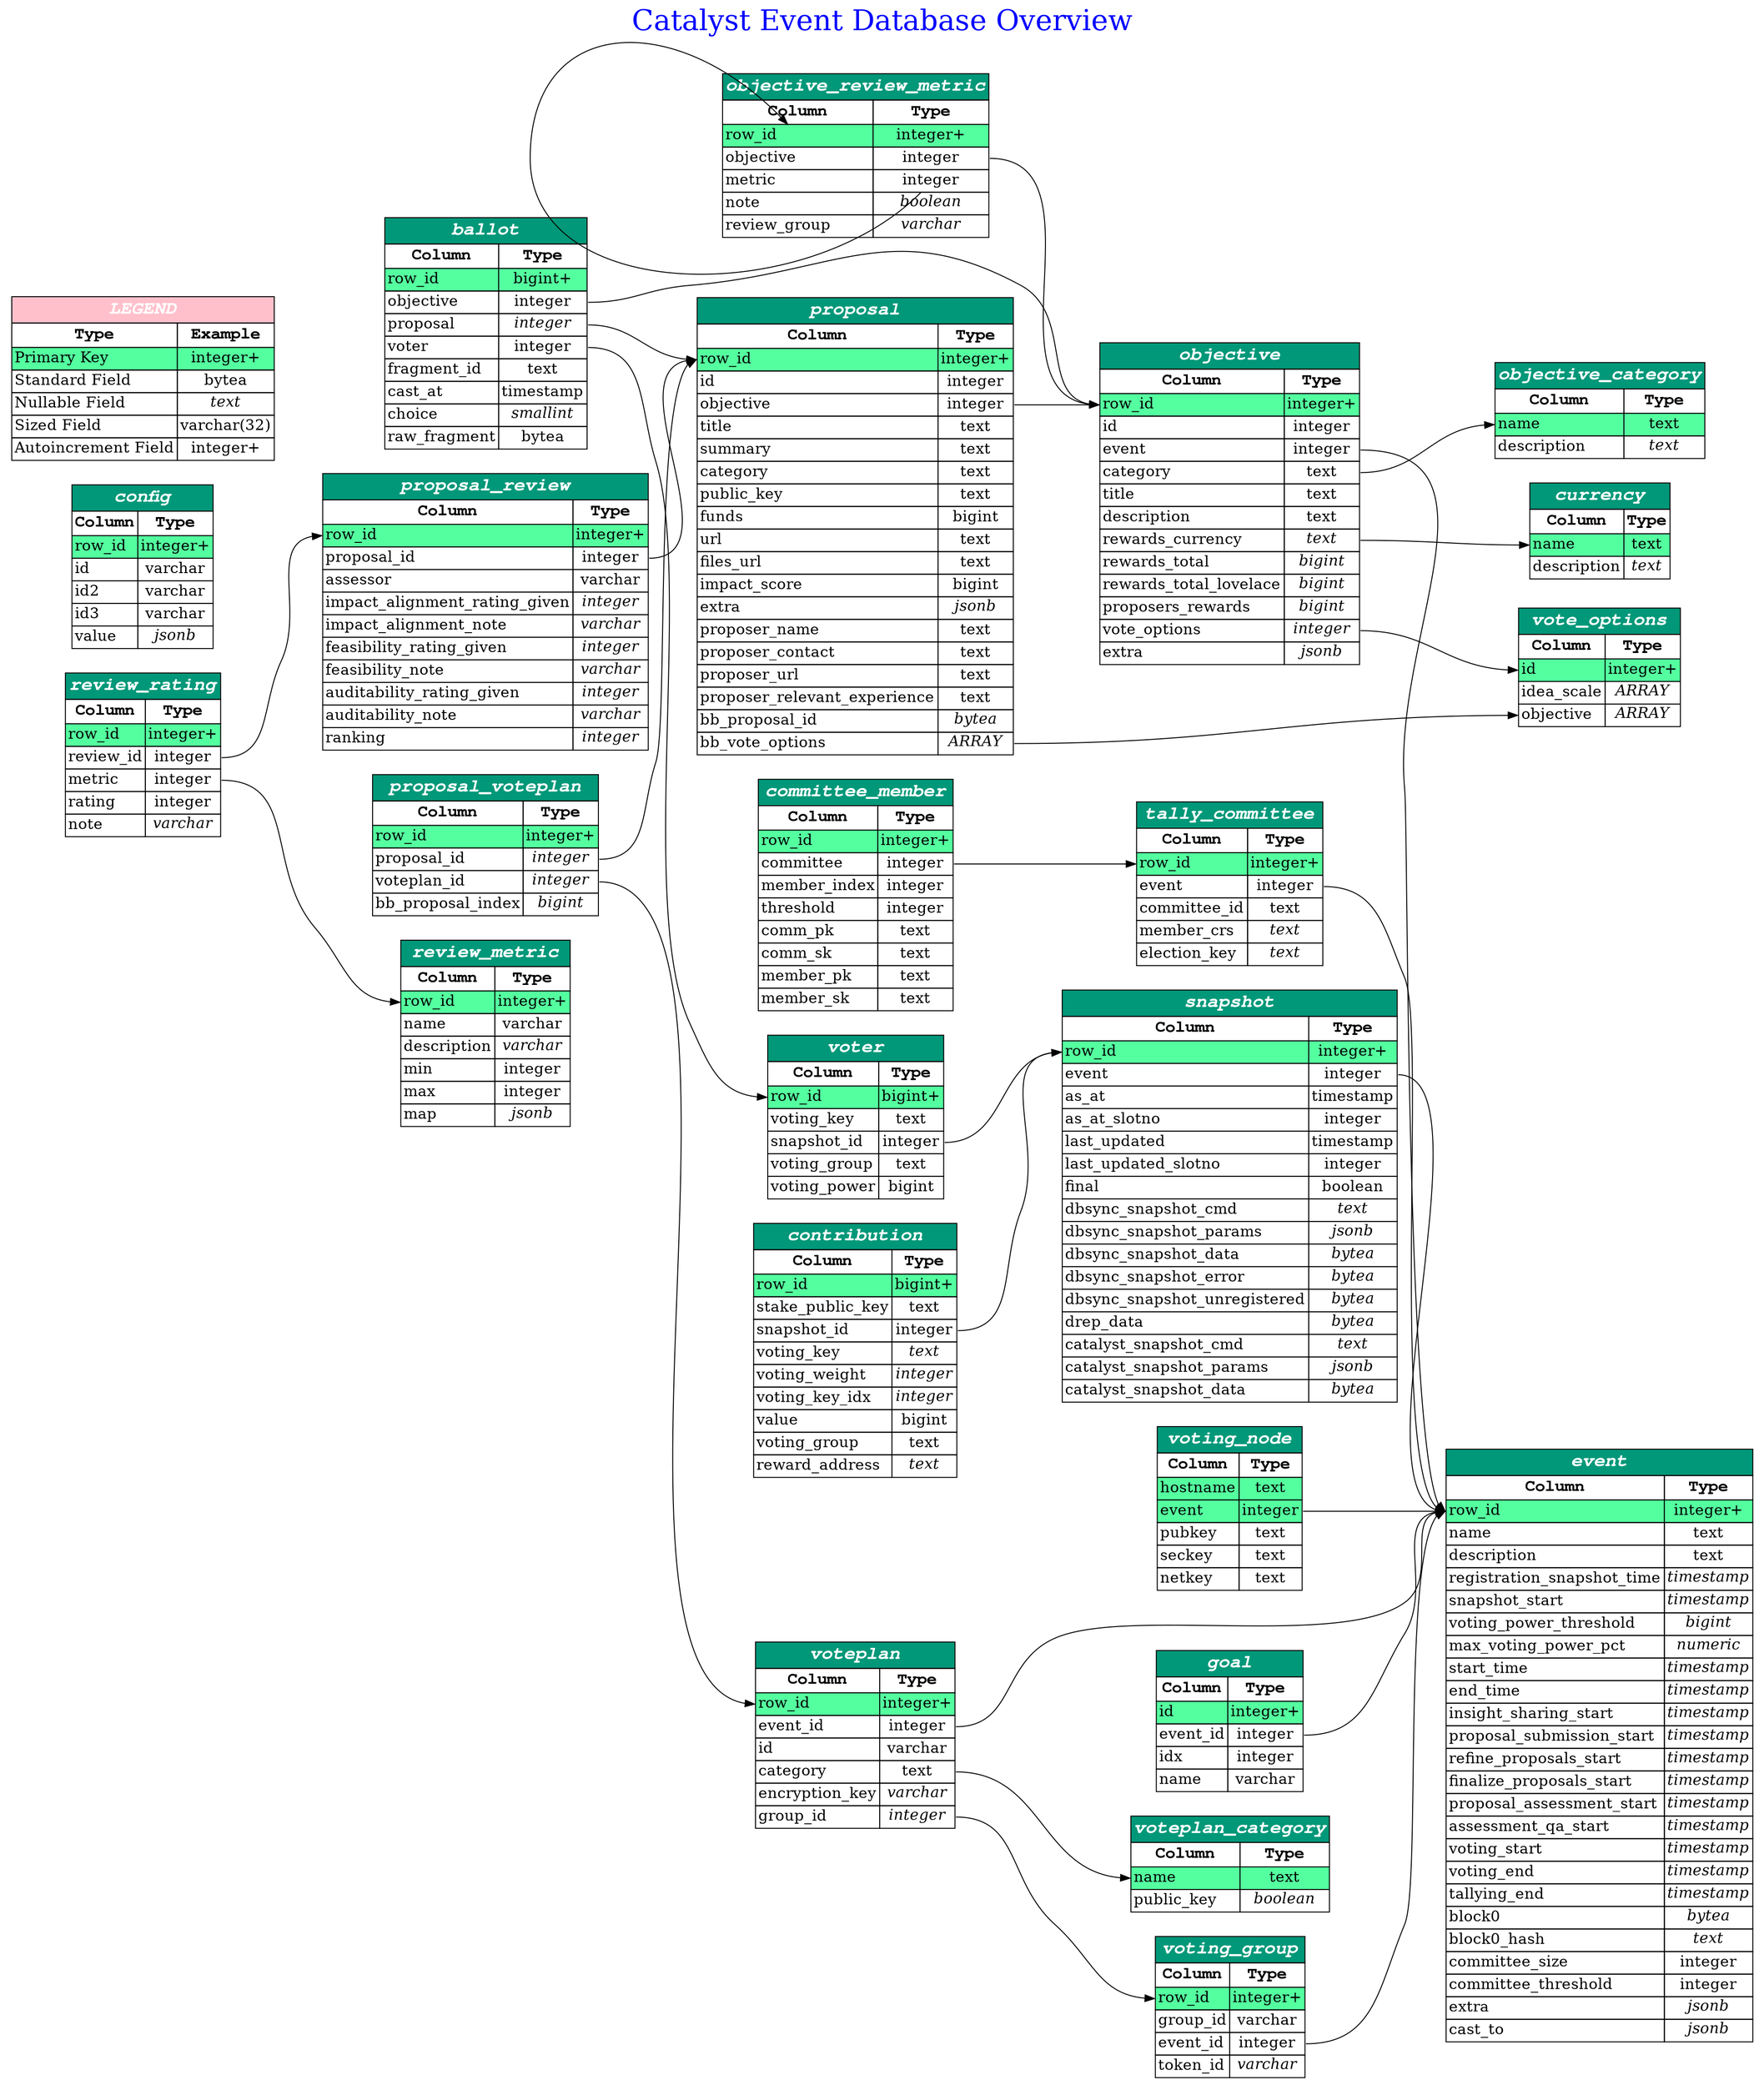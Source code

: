 digraph erd {

    
    label = "Catalyst Event Database Overview"
    labelloc = t
    fontsize = 30
    fontcolor = blue
    

    graph [
        rankdir = "LR"
    ];

    node [
        fontsize = "16"
        shape = "plaintext"
    ];

    edge [
    ];

    
        

    "ballot" [label=<
        <table border='0' cellborder='1' cellspacing='0'>
            <tr>
                <td colspan='2' bgcolor='#009879' port='__title'><font color='white' face='Courier bold italic' point-size='20'><b>ballot</b></font></td>
            </tr>
            <tr>
                <td><font color='black' face='Courier bold' point-size='18' ><b>Column</b></font></td>
                <td><font color='black' face='Courier bold' point-size='18' ><b>Type</b></font></td>
            </tr>

            
            <tr>
                <td port="row_id" bgcolor="seagreen1" align='text'><font>row_id</font><br align='left'/></td>
                <td port="row_id_out" bgcolor="seagreen1" ><font>bigint+</font></td>
            </tr>
            
            <tr>
                <td port="objective"  align='text'><font>objective</font><br align='left'/></td>
                <td port="objective_out"  ><font>integer</font></td>
            </tr>
            
            <tr>
                <td port="proposal"  align='text'><font>proposal</font><br align='left'/></td>
                <td port="proposal_out"  ><font><i>integer</i></font></td>
            </tr>
            
            <tr>
                <td port="voter"  align='text'><font>voter</font><br align='left'/></td>
                <td port="voter_out"  ><font>integer</font></td>
            </tr>
            
            <tr>
                <td port="fragment_id"  align='text'><font>fragment_id</font><br align='left'/></td>
                <td port="fragment_id_out"  ><font>text</font></td>
            </tr>
            
            <tr>
                <td port="cast_at"  align='text'><font>cast_at</font><br align='left'/></td>
                <td port="cast_at_out"  ><font>timestamp</font></td>
            </tr>
            
            <tr>
                <td port="choice"  align='text'><font>choice</font><br align='left'/></td>
                <td port="choice_out"  ><font><i>smallint</i></font></td>
            </tr>
            
            <tr>
                <td port="raw_fragment"  align='text'><font>raw_fragment</font><br align='left'/></td>
                <td port="raw_fragment_out"  ><font>bytea</font></td>
            </tr>
            

        </table>
    >];

        
    
        

    "committee_member" [label=<
        <table border='0' cellborder='1' cellspacing='0'>
            <tr>
                <td colspan='2' bgcolor='#009879' port='__title'><font color='white' face='Courier bold italic' point-size='20'><b>committee_member</b></font></td>
            </tr>
            <tr>
                <td><font color='black' face='Courier bold' point-size='18' ><b>Column</b></font></td>
                <td><font color='black' face='Courier bold' point-size='18' ><b>Type</b></font></td>
            </tr>

            
            <tr>
                <td port="row_id" bgcolor="seagreen1" align='text'><font>row_id</font><br align='left'/></td>
                <td port="row_id_out" bgcolor="seagreen1" ><font>integer+</font></td>
            </tr>
            
            <tr>
                <td port="committee"  align='text'><font>committee</font><br align='left'/></td>
                <td port="committee_out"  ><font>integer</font></td>
            </tr>
            
            <tr>
                <td port="member_index"  align='text'><font>member_index</font><br align='left'/></td>
                <td port="member_index_out"  ><font>integer</font></td>
            </tr>
            
            <tr>
                <td port="threshold"  align='text'><font>threshold</font><br align='left'/></td>
                <td port="threshold_out"  ><font>integer</font></td>
            </tr>
            
            <tr>
                <td port="comm_pk"  align='text'><font>comm_pk</font><br align='left'/></td>
                <td port="comm_pk_out"  ><font>text</font></td>
            </tr>
            
            <tr>
                <td port="comm_sk"  align='text'><font>comm_sk</font><br align='left'/></td>
                <td port="comm_sk_out"  ><font>text</font></td>
            </tr>
            
            <tr>
                <td port="member_pk"  align='text'><font>member_pk</font><br align='left'/></td>
                <td port="member_pk_out"  ><font>text</font></td>
            </tr>
            
            <tr>
                <td port="member_sk"  align='text'><font>member_sk</font><br align='left'/></td>
                <td port="member_sk_out"  ><font>text</font></td>
            </tr>
            

        </table>
    >];

        
    
        

    "config" [label=<
        <table border='0' cellborder='1' cellspacing='0'>
            <tr>
                <td colspan='2' bgcolor='#009879' port='__title'><font color='white' face='Courier bold italic' point-size='20'><b>config</b></font></td>
            </tr>
            <tr>
                <td><font color='black' face='Courier bold' point-size='18' ><b>Column</b></font></td>
                <td><font color='black' face='Courier bold' point-size='18' ><b>Type</b></font></td>
            </tr>

            
            <tr>
                <td port="row_id" bgcolor="seagreen1" align='text'><font>row_id</font><br align='left'/></td>
                <td port="row_id_out" bgcolor="seagreen1" ><font>integer+</font></td>
            </tr>
            
            <tr>
                <td port="id"  align='text'><font>id</font><br align='left'/></td>
                <td port="id_out"  ><font>varchar</font></td>
            </tr>
            
            <tr>
                <td port="id2"  align='text'><font>id2</font><br align='left'/></td>
                <td port="id2_out"  ><font>varchar</font></td>
            </tr>
            
            <tr>
                <td port="id3"  align='text'><font>id3</font><br align='left'/></td>
                <td port="id3_out"  ><font>varchar</font></td>
            </tr>
            
            <tr>
                <td port="value"  align='text'><font>value</font><br align='left'/></td>
                <td port="value_out"  ><font><i>jsonb</i></font></td>
            </tr>
            

        </table>
    >];

        
    
        

    "contribution" [label=<
        <table border='0' cellborder='1' cellspacing='0'>
            <tr>
                <td colspan='2' bgcolor='#009879' port='__title'><font color='white' face='Courier bold italic' point-size='20'><b>contribution</b></font></td>
            </tr>
            <tr>
                <td><font color='black' face='Courier bold' point-size='18' ><b>Column</b></font></td>
                <td><font color='black' face='Courier bold' point-size='18' ><b>Type</b></font></td>
            </tr>

            
            <tr>
                <td port="row_id" bgcolor="seagreen1" align='text'><font>row_id</font><br align='left'/></td>
                <td port="row_id_out" bgcolor="seagreen1" ><font>bigint+</font></td>
            </tr>
            
            <tr>
                <td port="stake_public_key"  align='text'><font>stake_public_key</font><br align='left'/></td>
                <td port="stake_public_key_out"  ><font>text</font></td>
            </tr>
            
            <tr>
                <td port="snapshot_id"  align='text'><font>snapshot_id</font><br align='left'/></td>
                <td port="snapshot_id_out"  ><font>integer</font></td>
            </tr>
            
            <tr>
                <td port="voting_key"  align='text'><font>voting_key</font><br align='left'/></td>
                <td port="voting_key_out"  ><font><i>text</i></font></td>
            </tr>
            
            <tr>
                <td port="voting_weight"  align='text'><font>voting_weight</font><br align='left'/></td>
                <td port="voting_weight_out"  ><font><i>integer</i></font></td>
            </tr>
            
            <tr>
                <td port="voting_key_idx"  align='text'><font>voting_key_idx</font><br align='left'/></td>
                <td port="voting_key_idx_out"  ><font><i>integer</i></font></td>
            </tr>
            
            <tr>
                <td port="value"  align='text'><font>value</font><br align='left'/></td>
                <td port="value_out"  ><font>bigint</font></td>
            </tr>
            
            <tr>
                <td port="voting_group"  align='text'><font>voting_group</font><br align='left'/></td>
                <td port="voting_group_out"  ><font>text</font></td>
            </tr>
            
            <tr>
                <td port="reward_address"  align='text'><font>reward_address</font><br align='left'/></td>
                <td port="reward_address_out"  ><font><i>text</i></font></td>
            </tr>
            

        </table>
    >];

        
    
        

    "currency" [label=<
        <table border='0' cellborder='1' cellspacing='0'>
            <tr>
                <td colspan='2' bgcolor='#009879' port='__title'><font color='white' face='Courier bold italic' point-size='20'><b>currency</b></font></td>
            </tr>
            <tr>
                <td><font color='black' face='Courier bold' point-size='18' ><b>Column</b></font></td>
                <td><font color='black' face='Courier bold' point-size='18' ><b>Type</b></font></td>
            </tr>

            
            <tr>
                <td port="name" bgcolor="seagreen1" align='text'><font>name</font><br align='left'/></td>
                <td port="name_out" bgcolor="seagreen1" ><font>text</font></td>
            </tr>
            
            <tr>
                <td port="description"  align='text'><font>description</font><br align='left'/></td>
                <td port="description_out"  ><font><i>text</i></font></td>
            </tr>
            

        </table>
    >];

        
    
        

    "event" [label=<
        <table border='0' cellborder='1' cellspacing='0'>
            <tr>
                <td colspan='2' bgcolor='#009879' port='__title'><font color='white' face='Courier bold italic' point-size='20'><b>event</b></font></td>
            </tr>
            <tr>
                <td><font color='black' face='Courier bold' point-size='18' ><b>Column</b></font></td>
                <td><font color='black' face='Courier bold' point-size='18' ><b>Type</b></font></td>
            </tr>

            
            <tr>
                <td port="row_id" bgcolor="seagreen1" align='text'><font>row_id</font><br align='left'/></td>
                <td port="row_id_out" bgcolor="seagreen1" ><font>integer+</font></td>
            </tr>
            
            <tr>
                <td port="name"  align='text'><font>name</font><br align='left'/></td>
                <td port="name_out"  ><font>text</font></td>
            </tr>
            
            <tr>
                <td port="description"  align='text'><font>description</font><br align='left'/></td>
                <td port="description_out"  ><font>text</font></td>
            </tr>
            
            <tr>
                <td port="registration_snapshot_time"  align='text'><font>registration_snapshot_time</font><br align='left'/></td>
                <td port="registration_snapshot_time_out"  ><font><i>timestamp</i></font></td>
            </tr>
            
            <tr>
                <td port="snapshot_start"  align='text'><font>snapshot_start</font><br align='left'/></td>
                <td port="snapshot_start_out"  ><font><i>timestamp</i></font></td>
            </tr>
            
            <tr>
                <td port="voting_power_threshold"  align='text'><font>voting_power_threshold</font><br align='left'/></td>
                <td port="voting_power_threshold_out"  ><font><i>bigint</i></font></td>
            </tr>
            
            <tr>
                <td port="max_voting_power_pct"  align='text'><font>max_voting_power_pct</font><br align='left'/></td>
                <td port="max_voting_power_pct_out"  ><font><i>numeric</i></font></td>
            </tr>
            
            <tr>
                <td port="start_time"  align='text'><font>start_time</font><br align='left'/></td>
                <td port="start_time_out"  ><font><i>timestamp</i></font></td>
            </tr>
            
            <tr>
                <td port="end_time"  align='text'><font>end_time</font><br align='left'/></td>
                <td port="end_time_out"  ><font><i>timestamp</i></font></td>
            </tr>
            
            <tr>
                <td port="insight_sharing_start"  align='text'><font>insight_sharing_start</font><br align='left'/></td>
                <td port="insight_sharing_start_out"  ><font><i>timestamp</i></font></td>
            </tr>
            
            <tr>
                <td port="proposal_submission_start"  align='text'><font>proposal_submission_start</font><br align='left'/></td>
                <td port="proposal_submission_start_out"  ><font><i>timestamp</i></font></td>
            </tr>
            
            <tr>
                <td port="refine_proposals_start"  align='text'><font>refine_proposals_start</font><br align='left'/></td>
                <td port="refine_proposals_start_out"  ><font><i>timestamp</i></font></td>
            </tr>
            
            <tr>
                <td port="finalize_proposals_start"  align='text'><font>finalize_proposals_start</font><br align='left'/></td>
                <td port="finalize_proposals_start_out"  ><font><i>timestamp</i></font></td>
            </tr>
            
            <tr>
                <td port="proposal_assessment_start"  align='text'><font>proposal_assessment_start</font><br align='left'/></td>
                <td port="proposal_assessment_start_out"  ><font><i>timestamp</i></font></td>
            </tr>
            
            <tr>
                <td port="assessment_qa_start"  align='text'><font>assessment_qa_start</font><br align='left'/></td>
                <td port="assessment_qa_start_out"  ><font><i>timestamp</i></font></td>
            </tr>
            
            <tr>
                <td port="voting_start"  align='text'><font>voting_start</font><br align='left'/></td>
                <td port="voting_start_out"  ><font><i>timestamp</i></font></td>
            </tr>
            
            <tr>
                <td port="voting_end"  align='text'><font>voting_end</font><br align='left'/></td>
                <td port="voting_end_out"  ><font><i>timestamp</i></font></td>
            </tr>
            
            <tr>
                <td port="tallying_end"  align='text'><font>tallying_end</font><br align='left'/></td>
                <td port="tallying_end_out"  ><font><i>timestamp</i></font></td>
            </tr>
            
            <tr>
                <td port="block0"  align='text'><font>block0</font><br align='left'/></td>
                <td port="block0_out"  ><font><i>bytea</i></font></td>
            </tr>
            
            <tr>
                <td port="block0_hash"  align='text'><font>block0_hash</font><br align='left'/></td>
                <td port="block0_hash_out"  ><font><i>text</i></font></td>
            </tr>
            
            <tr>
                <td port="committee_size"  align='text'><font>committee_size</font><br align='left'/></td>
                <td port="committee_size_out"  ><font>integer</font></td>
            </tr>
            
            <tr>
                <td port="committee_threshold"  align='text'><font>committee_threshold</font><br align='left'/></td>
                <td port="committee_threshold_out"  ><font>integer</font></td>
            </tr>
            
            <tr>
                <td port="extra"  align='text'><font>extra</font><br align='left'/></td>
                <td port="extra_out"  ><font><i>jsonb</i></font></td>
            </tr>
            
            <tr>
                <td port="cast_to"  align='text'><font>cast_to</font><br align='left'/></td>
                <td port="cast_to_out"  ><font><i>jsonb</i></font></td>
            </tr>
            

        </table>
    >];

        
    
        

    "goal" [label=<
        <table border='0' cellborder='1' cellspacing='0'>
            <tr>
                <td colspan='2' bgcolor='#009879' port='__title'><font color='white' face='Courier bold italic' point-size='20'><b>goal</b></font></td>
            </tr>
            <tr>
                <td><font color='black' face='Courier bold' point-size='18' ><b>Column</b></font></td>
                <td><font color='black' face='Courier bold' point-size='18' ><b>Type</b></font></td>
            </tr>

            
            <tr>
                <td port="id" bgcolor="seagreen1" align='text'><font>id</font><br align='left'/></td>
                <td port="id_out" bgcolor="seagreen1" ><font>integer+</font></td>
            </tr>
            
            <tr>
                <td port="event_id"  align='text'><font>event_id</font><br align='left'/></td>
                <td port="event_id_out"  ><font>integer</font></td>
            </tr>
            
            <tr>
                <td port="idx"  align='text'><font>idx</font><br align='left'/></td>
                <td port="idx_out"  ><font>integer</font></td>
            </tr>
            
            <tr>
                <td port="name"  align='text'><font>name</font><br align='left'/></td>
                <td port="name_out"  ><font>varchar</font></td>
            </tr>
            

        </table>
    >];

        
    
        

    "objective" [label=<
        <table border='0' cellborder='1' cellspacing='0'>
            <tr>
                <td colspan='2' bgcolor='#009879' port='__title'><font color='white' face='Courier bold italic' point-size='20'><b>objective</b></font></td>
            </tr>
            <tr>
                <td><font color='black' face='Courier bold' point-size='18' ><b>Column</b></font></td>
                <td><font color='black' face='Courier bold' point-size='18' ><b>Type</b></font></td>
            </tr>

            
            <tr>
                <td port="row_id" bgcolor="seagreen1" align='text'><font>row_id</font><br align='left'/></td>
                <td port="row_id_out" bgcolor="seagreen1" ><font>integer+</font></td>
            </tr>
            
            <tr>
                <td port="id"  align='text'><font>id</font><br align='left'/></td>
                <td port="id_out"  ><font>integer</font></td>
            </tr>
            
            <tr>
                <td port="event"  align='text'><font>event</font><br align='left'/></td>
                <td port="event_out"  ><font>integer</font></td>
            </tr>
            
            <tr>
                <td port="category"  align='text'><font>category</font><br align='left'/></td>
                <td port="category_out"  ><font>text</font></td>
            </tr>
            
            <tr>
                <td port="title"  align='text'><font>title</font><br align='left'/></td>
                <td port="title_out"  ><font>text</font></td>
            </tr>
            
            <tr>
                <td port="description"  align='text'><font>description</font><br align='left'/></td>
                <td port="description_out"  ><font>text</font></td>
            </tr>
            
            <tr>
                <td port="rewards_currency"  align='text'><font>rewards_currency</font><br align='left'/></td>
                <td port="rewards_currency_out"  ><font><i>text</i></font></td>
            </tr>
            
            <tr>
                <td port="rewards_total"  align='text'><font>rewards_total</font><br align='left'/></td>
                <td port="rewards_total_out"  ><font><i>bigint</i></font></td>
            </tr>
            
            <tr>
                <td port="rewards_total_lovelace"  align='text'><font>rewards_total_lovelace</font><br align='left'/></td>
                <td port="rewards_total_lovelace_out"  ><font><i>bigint</i></font></td>
            </tr>
            
            <tr>
                <td port="proposers_rewards"  align='text'><font>proposers_rewards</font><br align='left'/></td>
                <td port="proposers_rewards_out"  ><font><i>bigint</i></font></td>
            </tr>
            
            <tr>
                <td port="vote_options"  align='text'><font>vote_options</font><br align='left'/></td>
                <td port="vote_options_out"  ><font><i>integer</i></font></td>
            </tr>
            
            <tr>
                <td port="extra"  align='text'><font>extra</font><br align='left'/></td>
                <td port="extra_out"  ><font><i>jsonb</i></font></td>
            </tr>
            

        </table>
    >];

        
    
        

    "objective_category" [label=<
        <table border='0' cellborder='1' cellspacing='0'>
            <tr>
                <td colspan='2' bgcolor='#009879' port='__title'><font color='white' face='Courier bold italic' point-size='20'><b>objective_category</b></font></td>
            </tr>
            <tr>
                <td><font color='black' face='Courier bold' point-size='18' ><b>Column</b></font></td>
                <td><font color='black' face='Courier bold' point-size='18' ><b>Type</b></font></td>
            </tr>

            
            <tr>
                <td port="name" bgcolor="seagreen1" align='text'><font>name</font><br align='left'/></td>
                <td port="name_out" bgcolor="seagreen1" ><font>text</font></td>
            </tr>
            
            <tr>
                <td port="description"  align='text'><font>description</font><br align='left'/></td>
                <td port="description_out"  ><font><i>text</i></font></td>
            </tr>
            

        </table>
    >];

        
    
        

    "objective_review_metric" [label=<
        <table border='0' cellborder='1' cellspacing='0'>
            <tr>
                <td colspan='2' bgcolor='#009879' port='__title'><font color='white' face='Courier bold italic' point-size='20'><b>objective_review_metric</b></font></td>
            </tr>
            <tr>
                <td><font color='black' face='Courier bold' point-size='18' ><b>Column</b></font></td>
                <td><font color='black' face='Courier bold' point-size='18' ><b>Type</b></font></td>
            </tr>

            
            <tr>
                <td port="row_id" bgcolor="seagreen1" align='text'><font>row_id</font><br align='left'/></td>
                <td port="row_id_out" bgcolor="seagreen1" ><font>integer+</font></td>
            </tr>
            
            <tr>
                <td port="objective"  align='text'><font>objective</font><br align='left'/></td>
                <td port="objective_out"  ><font>integer</font></td>
            </tr>
            
            <tr>
                <td port="metric"  align='text'><font>metric</font><br align='left'/></td>
                <td port="metric_out"  ><font>integer</font></td>
            </tr>
            
            <tr>
                <td port="note"  align='text'><font>note</font><br align='left'/></td>
                <td port="note_out"  ><font><i>boolean</i></font></td>
            </tr>
            
            <tr>
                <td port="review_group"  align='text'><font>review_group</font><br align='left'/></td>
                <td port="review_group_out"  ><font><i>varchar</i></font></td>
            </tr>
            

        </table>
    >];

        
    
        

    "proposal" [label=<
        <table border='0' cellborder='1' cellspacing='0'>
            <tr>
                <td colspan='2' bgcolor='#009879' port='__title'><font color='white' face='Courier bold italic' point-size='20'><b>proposal</b></font></td>
            </tr>
            <tr>
                <td><font color='black' face='Courier bold' point-size='18' ><b>Column</b></font></td>
                <td><font color='black' face='Courier bold' point-size='18' ><b>Type</b></font></td>
            </tr>

            
            <tr>
                <td port="row_id" bgcolor="seagreen1" align='text'><font>row_id</font><br align='left'/></td>
                <td port="row_id_out" bgcolor="seagreen1" ><font>integer+</font></td>
            </tr>
            
            <tr>
                <td port="id"  align='text'><font>id</font><br align='left'/></td>
                <td port="id_out"  ><font>integer</font></td>
            </tr>
            
            <tr>
                <td port="objective"  align='text'><font>objective</font><br align='left'/></td>
                <td port="objective_out"  ><font>integer</font></td>
            </tr>
            
            <tr>
                <td port="title"  align='text'><font>title</font><br align='left'/></td>
                <td port="title_out"  ><font>text</font></td>
            </tr>
            
            <tr>
                <td port="summary"  align='text'><font>summary</font><br align='left'/></td>
                <td port="summary_out"  ><font>text</font></td>
            </tr>
            
            <tr>
                <td port="category"  align='text'><font>category</font><br align='left'/></td>
                <td port="category_out"  ><font>text</font></td>
            </tr>
            
            <tr>
                <td port="public_key"  align='text'><font>public_key</font><br align='left'/></td>
                <td port="public_key_out"  ><font>text</font></td>
            </tr>
            
            <tr>
                <td port="funds"  align='text'><font>funds</font><br align='left'/></td>
                <td port="funds_out"  ><font>bigint</font></td>
            </tr>
            
            <tr>
                <td port="url"  align='text'><font>url</font><br align='left'/></td>
                <td port="url_out"  ><font>text</font></td>
            </tr>
            
            <tr>
                <td port="files_url"  align='text'><font>files_url</font><br align='left'/></td>
                <td port="files_url_out"  ><font>text</font></td>
            </tr>
            
            <tr>
                <td port="impact_score"  align='text'><font>impact_score</font><br align='left'/></td>
                <td port="impact_score_out"  ><font>bigint</font></td>
            </tr>
            
            <tr>
                <td port="extra"  align='text'><font>extra</font><br align='left'/></td>
                <td port="extra_out"  ><font><i>jsonb</i></font></td>
            </tr>
            
            <tr>
                <td port="proposer_name"  align='text'><font>proposer_name</font><br align='left'/></td>
                <td port="proposer_name_out"  ><font>text</font></td>
            </tr>
            
            <tr>
                <td port="proposer_contact"  align='text'><font>proposer_contact</font><br align='left'/></td>
                <td port="proposer_contact_out"  ><font>text</font></td>
            </tr>
            
            <tr>
                <td port="proposer_url"  align='text'><font>proposer_url</font><br align='left'/></td>
                <td port="proposer_url_out"  ><font>text</font></td>
            </tr>
            
            <tr>
                <td port="proposer_relevant_experience"  align='text'><font>proposer_relevant_experience</font><br align='left'/></td>
                <td port="proposer_relevant_experience_out"  ><font>text</font></td>
            </tr>
            
            <tr>
                <td port="bb_proposal_id"  align='text'><font>bb_proposal_id</font><br align='left'/></td>
                <td port="bb_proposal_id_out"  ><font><i>bytea</i></font></td>
            </tr>
            
            <tr>
                <td port="bb_vote_options"  align='text'><font>bb_vote_options</font><br align='left'/></td>
                <td port="bb_vote_options_out"  ><font><i>ARRAY</i></font></td>
            </tr>
            

        </table>
    >];

        
    
        

    "proposal_review" [label=<
        <table border='0' cellborder='1' cellspacing='0'>
            <tr>
                <td colspan='2' bgcolor='#009879' port='__title'><font color='white' face='Courier bold italic' point-size='20'><b>proposal_review</b></font></td>
            </tr>
            <tr>
                <td><font color='black' face='Courier bold' point-size='18' ><b>Column</b></font></td>
                <td><font color='black' face='Courier bold' point-size='18' ><b>Type</b></font></td>
            </tr>

            
            <tr>
                <td port="row_id" bgcolor="seagreen1" align='text'><font>row_id</font><br align='left'/></td>
                <td port="row_id_out" bgcolor="seagreen1" ><font>integer+</font></td>
            </tr>
            
            <tr>
                <td port="proposal_id"  align='text'><font>proposal_id</font><br align='left'/></td>
                <td port="proposal_id_out"  ><font>integer</font></td>
            </tr>
            
            <tr>
                <td port="assessor"  align='text'><font>assessor</font><br align='left'/></td>
                <td port="assessor_out"  ><font>varchar</font></td>
            </tr>
            
            <tr>
                <td port="impact_alignment_rating_given"  align='text'><font>impact_alignment_rating_given</font><br align='left'/></td>
                <td port="impact_alignment_rating_given_out"  ><font><i>integer</i></font></td>
            </tr>
            
            <tr>
                <td port="impact_alignment_note"  align='text'><font>impact_alignment_note</font><br align='left'/></td>
                <td port="impact_alignment_note_out"  ><font><i>varchar</i></font></td>
            </tr>
            
            <tr>
                <td port="feasibility_rating_given"  align='text'><font>feasibility_rating_given</font><br align='left'/></td>
                <td port="feasibility_rating_given_out"  ><font><i>integer</i></font></td>
            </tr>
            
            <tr>
                <td port="feasibility_note"  align='text'><font>feasibility_note</font><br align='left'/></td>
                <td port="feasibility_note_out"  ><font><i>varchar</i></font></td>
            </tr>
            
            <tr>
                <td port="auditability_rating_given"  align='text'><font>auditability_rating_given</font><br align='left'/></td>
                <td port="auditability_rating_given_out"  ><font><i>integer</i></font></td>
            </tr>
            
            <tr>
                <td port="auditability_note"  align='text'><font>auditability_note</font><br align='left'/></td>
                <td port="auditability_note_out"  ><font><i>varchar</i></font></td>
            </tr>
            
            <tr>
                <td port="ranking"  align='text'><font>ranking</font><br align='left'/></td>
                <td port="ranking_out"  ><font><i>integer</i></font></td>
            </tr>
            

        </table>
    >];

        
    
        

    "proposal_voteplan" [label=<
        <table border='0' cellborder='1' cellspacing='0'>
            <tr>
                <td colspan='2' bgcolor='#009879' port='__title'><font color='white' face='Courier bold italic' point-size='20'><b>proposal_voteplan</b></font></td>
            </tr>
            <tr>
                <td><font color='black' face='Courier bold' point-size='18' ><b>Column</b></font></td>
                <td><font color='black' face='Courier bold' point-size='18' ><b>Type</b></font></td>
            </tr>

            
            <tr>
                <td port="row_id" bgcolor="seagreen1" align='text'><font>row_id</font><br align='left'/></td>
                <td port="row_id_out" bgcolor="seagreen1" ><font>integer+</font></td>
            </tr>
            
            <tr>
                <td port="proposal_id"  align='text'><font>proposal_id</font><br align='left'/></td>
                <td port="proposal_id_out"  ><font><i>integer</i></font></td>
            </tr>
            
            <tr>
                <td port="voteplan_id"  align='text'><font>voteplan_id</font><br align='left'/></td>
                <td port="voteplan_id_out"  ><font><i>integer</i></font></td>
            </tr>
            
            <tr>
                <td port="bb_proposal_index"  align='text'><font>bb_proposal_index</font><br align='left'/></td>
                <td port="bb_proposal_index_out"  ><font><i>bigint</i></font></td>
            </tr>
            

        </table>
    >];

        
    
        

    "review_metric" [label=<
        <table border='0' cellborder='1' cellspacing='0'>
            <tr>
                <td colspan='2' bgcolor='#009879' port='__title'><font color='white' face='Courier bold italic' point-size='20'><b>review_metric</b></font></td>
            </tr>
            <tr>
                <td><font color='black' face='Courier bold' point-size='18' ><b>Column</b></font></td>
                <td><font color='black' face='Courier bold' point-size='18' ><b>Type</b></font></td>
            </tr>

            
            <tr>
                <td port="row_id" bgcolor="seagreen1" align='text'><font>row_id</font><br align='left'/></td>
                <td port="row_id_out" bgcolor="seagreen1" ><font>integer+</font></td>
            </tr>
            
            <tr>
                <td port="name"  align='text'><font>name</font><br align='left'/></td>
                <td port="name_out"  ><font>varchar</font></td>
            </tr>
            
            <tr>
                <td port="description"  align='text'><font>description</font><br align='left'/></td>
                <td port="description_out"  ><font><i>varchar</i></font></td>
            </tr>
            
            <tr>
                <td port="min"  align='text'><font>min</font><br align='left'/></td>
                <td port="min_out"  ><font>integer</font></td>
            </tr>
            
            <tr>
                <td port="max"  align='text'><font>max</font><br align='left'/></td>
                <td port="max_out"  ><font>integer</font></td>
            </tr>
            
            <tr>
                <td port="map"  align='text'><font>map</font><br align='left'/></td>
                <td port="map_out"  ><font><i>jsonb</i></font></td>
            </tr>
            

        </table>
    >];

        
    
        

    "review_rating" [label=<
        <table border='0' cellborder='1' cellspacing='0'>
            <tr>
                <td colspan='2' bgcolor='#009879' port='__title'><font color='white' face='Courier bold italic' point-size='20'><b>review_rating</b></font></td>
            </tr>
            <tr>
                <td><font color='black' face='Courier bold' point-size='18' ><b>Column</b></font></td>
                <td><font color='black' face='Courier bold' point-size='18' ><b>Type</b></font></td>
            </tr>

            
            <tr>
                <td port="row_id" bgcolor="seagreen1" align='text'><font>row_id</font><br align='left'/></td>
                <td port="row_id_out" bgcolor="seagreen1" ><font>integer+</font></td>
            </tr>
            
            <tr>
                <td port="review_id"  align='text'><font>review_id</font><br align='left'/></td>
                <td port="review_id_out"  ><font>integer</font></td>
            </tr>
            
            <tr>
                <td port="metric"  align='text'><font>metric</font><br align='left'/></td>
                <td port="metric_out"  ><font>integer</font></td>
            </tr>
            
            <tr>
                <td port="rating"  align='text'><font>rating</font><br align='left'/></td>
                <td port="rating_out"  ><font>integer</font></td>
            </tr>
            
            <tr>
                <td port="note"  align='text'><font>note</font><br align='left'/></td>
                <td port="note_out"  ><font><i>varchar</i></font></td>
            </tr>
            

        </table>
    >];

        
    
        

    "snapshot" [label=<
        <table border='0' cellborder='1' cellspacing='0'>
            <tr>
                <td colspan='2' bgcolor='#009879' port='__title'><font color='white' face='Courier bold italic' point-size='20'><b>snapshot</b></font></td>
            </tr>
            <tr>
                <td><font color='black' face='Courier bold' point-size='18' ><b>Column</b></font></td>
                <td><font color='black' face='Courier bold' point-size='18' ><b>Type</b></font></td>
            </tr>

            
            <tr>
                <td port="row_id" bgcolor="seagreen1" align='text'><font>row_id</font><br align='left'/></td>
                <td port="row_id_out" bgcolor="seagreen1" ><font>integer+</font></td>
            </tr>
            
            <tr>
                <td port="event"  align='text'><font>event</font><br align='left'/></td>
                <td port="event_out"  ><font>integer</font></td>
            </tr>
            
            <tr>
                <td port="as_at"  align='text'><font>as_at</font><br align='left'/></td>
                <td port="as_at_out"  ><font>timestamp</font></td>
            </tr>
            
            <tr>
                <td port="as_at_slotno"  align='text'><font>as_at_slotno</font><br align='left'/></td>
                <td port="as_at_slotno_out"  ><font>integer</font></td>
            </tr>
            
            <tr>
                <td port="last_updated"  align='text'><font>last_updated</font><br align='left'/></td>
                <td port="last_updated_out"  ><font>timestamp</font></td>
            </tr>
            
            <tr>
                <td port="last_updated_slotno"  align='text'><font>last_updated_slotno</font><br align='left'/></td>
                <td port="last_updated_slotno_out"  ><font>integer</font></td>
            </tr>
            
            <tr>
                <td port="final"  align='text'><font>final</font><br align='left'/></td>
                <td port="final_out"  ><font>boolean</font></td>
            </tr>
            
            <tr>
                <td port="dbsync_snapshot_cmd"  align='text'><font>dbsync_snapshot_cmd</font><br align='left'/></td>
                <td port="dbsync_snapshot_cmd_out"  ><font><i>text</i></font></td>
            </tr>
            
            <tr>
                <td port="dbsync_snapshot_params"  align='text'><font>dbsync_snapshot_params</font><br align='left'/></td>
                <td port="dbsync_snapshot_params_out"  ><font><i>jsonb</i></font></td>
            </tr>
            
            <tr>
                <td port="dbsync_snapshot_data"  align='text'><font>dbsync_snapshot_data</font><br align='left'/></td>
                <td port="dbsync_snapshot_data_out"  ><font><i>bytea</i></font></td>
            </tr>
            
            <tr>
                <td port="dbsync_snapshot_error"  align='text'><font>dbsync_snapshot_error</font><br align='left'/></td>
                <td port="dbsync_snapshot_error_out"  ><font><i>bytea</i></font></td>
            </tr>
            
            <tr>
                <td port="dbsync_snapshot_unregistered"  align='text'><font>dbsync_snapshot_unregistered</font><br align='left'/></td>
                <td port="dbsync_snapshot_unregistered_out"  ><font><i>bytea</i></font></td>
            </tr>
            
            <tr>
                <td port="drep_data"  align='text'><font>drep_data</font><br align='left'/></td>
                <td port="drep_data_out"  ><font><i>bytea</i></font></td>
            </tr>
            
            <tr>
                <td port="catalyst_snapshot_cmd"  align='text'><font>catalyst_snapshot_cmd</font><br align='left'/></td>
                <td port="catalyst_snapshot_cmd_out"  ><font><i>text</i></font></td>
            </tr>
            
            <tr>
                <td port="catalyst_snapshot_params"  align='text'><font>catalyst_snapshot_params</font><br align='left'/></td>
                <td port="catalyst_snapshot_params_out"  ><font><i>jsonb</i></font></td>
            </tr>
            
            <tr>
                <td port="catalyst_snapshot_data"  align='text'><font>catalyst_snapshot_data</font><br align='left'/></td>
                <td port="catalyst_snapshot_data_out"  ><font><i>bytea</i></font></td>
            </tr>
            

        </table>
    >];

        
    
        

    "tally_committee" [label=<
        <table border='0' cellborder='1' cellspacing='0'>
            <tr>
                <td colspan='2' bgcolor='#009879' port='__title'><font color='white' face='Courier bold italic' point-size='20'><b>tally_committee</b></font></td>
            </tr>
            <tr>
                <td><font color='black' face='Courier bold' point-size='18' ><b>Column</b></font></td>
                <td><font color='black' face='Courier bold' point-size='18' ><b>Type</b></font></td>
            </tr>

            
            <tr>
                <td port="row_id" bgcolor="seagreen1" align='text'><font>row_id</font><br align='left'/></td>
                <td port="row_id_out" bgcolor="seagreen1" ><font>integer+</font></td>
            </tr>
            
            <tr>
                <td port="event"  align='text'><font>event</font><br align='left'/></td>
                <td port="event_out"  ><font>integer</font></td>
            </tr>
            
            <tr>
                <td port="committee_id"  align='text'><font>committee_id</font><br align='left'/></td>
                <td port="committee_id_out"  ><font>text</font></td>
            </tr>
            
            <tr>
                <td port="member_crs"  align='text'><font>member_crs</font><br align='left'/></td>
                <td port="member_crs_out"  ><font><i>text</i></font></td>
            </tr>
            
            <tr>
                <td port="election_key"  align='text'><font>election_key</font><br align='left'/></td>
                <td port="election_key_out"  ><font><i>text</i></font></td>
            </tr>
            

        </table>
    >];

        
    
        

    "vote_options" [label=<
        <table border='0' cellborder='1' cellspacing='0'>
            <tr>
                <td colspan='2' bgcolor='#009879' port='__title'><font color='white' face='Courier bold italic' point-size='20'><b>vote_options</b></font></td>
            </tr>
            <tr>
                <td><font color='black' face='Courier bold' point-size='18' ><b>Column</b></font></td>
                <td><font color='black' face='Courier bold' point-size='18' ><b>Type</b></font></td>
            </tr>

            
            <tr>
                <td port="id" bgcolor="seagreen1" align='text'><font>id</font><br align='left'/></td>
                <td port="id_out" bgcolor="seagreen1" ><font>integer+</font></td>
            </tr>
            
            <tr>
                <td port="idea_scale"  align='text'><font>idea_scale</font><br align='left'/></td>
                <td port="idea_scale_out"  ><font><i>ARRAY</i></font></td>
            </tr>
            
            <tr>
                <td port="objective"  align='text'><font>objective</font><br align='left'/></td>
                <td port="objective_out"  ><font><i>ARRAY</i></font></td>
            </tr>
            

        </table>
    >];

        
    
        

    "voteplan" [label=<
        <table border='0' cellborder='1' cellspacing='0'>
            <tr>
                <td colspan='2' bgcolor='#009879' port='__title'><font color='white' face='Courier bold italic' point-size='20'><b>voteplan</b></font></td>
            </tr>
            <tr>
                <td><font color='black' face='Courier bold' point-size='18' ><b>Column</b></font></td>
                <td><font color='black' face='Courier bold' point-size='18' ><b>Type</b></font></td>
            </tr>

            
            <tr>
                <td port="row_id" bgcolor="seagreen1" align='text'><font>row_id</font><br align='left'/></td>
                <td port="row_id_out" bgcolor="seagreen1" ><font>integer+</font></td>
            </tr>
            
            <tr>
                <td port="event_id"  align='text'><font>event_id</font><br align='left'/></td>
                <td port="event_id_out"  ><font>integer</font></td>
            </tr>
            
            <tr>
                <td port="id"  align='text'><font>id</font><br align='left'/></td>
                <td port="id_out"  ><font>varchar</font></td>
            </tr>
            
            <tr>
                <td port="category"  align='text'><font>category</font><br align='left'/></td>
                <td port="category_out"  ><font>text</font></td>
            </tr>
            
            <tr>
                <td port="encryption_key"  align='text'><font>encryption_key</font><br align='left'/></td>
                <td port="encryption_key_out"  ><font><i>varchar</i></font></td>
            </tr>
            
            <tr>
                <td port="group_id"  align='text'><font>group_id</font><br align='left'/></td>
                <td port="group_id_out"  ><font><i>integer</i></font></td>
            </tr>
            

        </table>
    >];

        
    
        

    "voteplan_category" [label=<
        <table border='0' cellborder='1' cellspacing='0'>
            <tr>
                <td colspan='2' bgcolor='#009879' port='__title'><font color='white' face='Courier bold italic' point-size='20'><b>voteplan_category</b></font></td>
            </tr>
            <tr>
                <td><font color='black' face='Courier bold' point-size='18' ><b>Column</b></font></td>
                <td><font color='black' face='Courier bold' point-size='18' ><b>Type</b></font></td>
            </tr>

            
            <tr>
                <td port="name" bgcolor="seagreen1" align='text'><font>name</font><br align='left'/></td>
                <td port="name_out" bgcolor="seagreen1" ><font>text</font></td>
            </tr>
            
            <tr>
                <td port="public_key"  align='text'><font>public_key</font><br align='left'/></td>
                <td port="public_key_out"  ><font><i>boolean</i></font></td>
            </tr>
            

        </table>
    >];

        
    
        

    "voter" [label=<
        <table border='0' cellborder='1' cellspacing='0'>
            <tr>
                <td colspan='2' bgcolor='#009879' port='__title'><font color='white' face='Courier bold italic' point-size='20'><b>voter</b></font></td>
            </tr>
            <tr>
                <td><font color='black' face='Courier bold' point-size='18' ><b>Column</b></font></td>
                <td><font color='black' face='Courier bold' point-size='18' ><b>Type</b></font></td>
            </tr>

            
            <tr>
                <td port="row_id" bgcolor="seagreen1" align='text'><font>row_id</font><br align='left'/></td>
                <td port="row_id_out" bgcolor="seagreen1" ><font>bigint+</font></td>
            </tr>
            
            <tr>
                <td port="voting_key"  align='text'><font>voting_key</font><br align='left'/></td>
                <td port="voting_key_out"  ><font>text</font></td>
            </tr>
            
            <tr>
                <td port="snapshot_id"  align='text'><font>snapshot_id</font><br align='left'/></td>
                <td port="snapshot_id_out"  ><font>integer</font></td>
            </tr>
            
            <tr>
                <td port="voting_group"  align='text'><font>voting_group</font><br align='left'/></td>
                <td port="voting_group_out"  ><font>text</font></td>
            </tr>
            
            <tr>
                <td port="voting_power"  align='text'><font>voting_power</font><br align='left'/></td>
                <td port="voting_power_out"  ><font>bigint</font></td>
            </tr>
            

        </table>
    >];

        
    
        

    "voting_group" [label=<
        <table border='0' cellborder='1' cellspacing='0'>
            <tr>
                <td colspan='2' bgcolor='#009879' port='__title'><font color='white' face='Courier bold italic' point-size='20'><b>voting_group</b></font></td>
            </tr>
            <tr>
                <td><font color='black' face='Courier bold' point-size='18' ><b>Column</b></font></td>
                <td><font color='black' face='Courier bold' point-size='18' ><b>Type</b></font></td>
            </tr>

            
            <tr>
                <td port="row_id" bgcolor="seagreen1" align='text'><font>row_id</font><br align='left'/></td>
                <td port="row_id_out" bgcolor="seagreen1" ><font>integer+</font></td>
            </tr>
            
            <tr>
                <td port="group_id"  align='text'><font>group_id</font><br align='left'/></td>
                <td port="group_id_out"  ><font>varchar</font></td>
            </tr>
            
            <tr>
                <td port="event_id"  align='text'><font>event_id</font><br align='left'/></td>
                <td port="event_id_out"  ><font>integer</font></td>
            </tr>
            
            <tr>
                <td port="token_id"  align='text'><font>token_id</font><br align='left'/></td>
                <td port="token_id_out"  ><font><i>varchar</i></font></td>
            </tr>
            

        </table>
    >];

        
    
        

    "voting_node" [label=<
        <table border='0' cellborder='1' cellspacing='0'>
            <tr>
                <td colspan='2' bgcolor='#009879' port='__title'><font color='white' face='Courier bold italic' point-size='20'><b>voting_node</b></font></td>
            </tr>
            <tr>
                <td><font color='black' face='Courier bold' point-size='18' ><b>Column</b></font></td>
                <td><font color='black' face='Courier bold' point-size='18' ><b>Type</b></font></td>
            </tr>

            
            <tr>
                <td port="hostname" bgcolor="seagreen1" align='text'><font>hostname</font><br align='left'/></td>
                <td port="hostname_out" bgcolor="seagreen1" ><font>text</font></td>
            </tr>
            
            <tr>
                <td port="event" bgcolor="seagreen1" align='text'><font>event</font><br align='left'/></td>
                <td port="event_out" bgcolor="seagreen1" ><font>integer</font></td>
            </tr>
            
            <tr>
                <td port="pubkey"  align='text'><font>pubkey</font><br align='left'/></td>
                <td port="pubkey_out"  ><font>text</font></td>
            </tr>
            
            <tr>
                <td port="seckey"  align='text'><font>seckey</font><br align='left'/></td>
                <td port="seckey_out"  ><font>text</font></td>
            </tr>
            
            <tr>
                <td port="netkey"  align='text'><font>netkey</font><br align='left'/></td>
                <td port="netkey_out"  ><font>text</font></td>
            </tr>
            

        </table>
    >];

        
    

    


    "LEGEND" [label=<
        <table border='0' cellborder='1' cellspacing='0'>
            <tr>
                <td colspan='2' bgcolor='Pink' port='__title'><font color='white' face='Courier bold italic' point-size='20'><b>LEGEND</b></font></td>
            </tr>
            <tr>
                <td><font color='black' face='Courier bold' point-size='18'><b>Type</b></font></td>
                <td><font color='black' face='Courier bold' point-size='18'><b>Example</b></font></td>
            </tr>

            <tr>
                <td align='text' bgcolor="seagreen1" ><font>Primary Key</font><br align='left'/></td>
                <td  bgcolor="seagreen1" ><font>integer+</font></td>
            </tr>


            <tr>
                <td align='text'><font>Standard Field</font><br align='left'/></td>
                <td><font>bytea</font></td>
            </tr>

            <tr>
                <td align='text'><font>Nullable Field</font><br align='left'/></td>
                <td><font><i>text</i></font></td>
            </tr>

            <tr>
                <td align='text'><font>Sized Field</font><br align='left'/></td>
                <td><font>varchar(32)</font></td>
            </tr>

            <tr>
                <td align='text'><font>Autoincrement Field</font><br align='left'/></td>
                <td><font>integer+</font></td>
            </tr>

        </table>
    >];

    
    "goal":"event_id_out" -> "event":"row_id"
    
    "objective":"event_out" -> "event":"row_id"
    
    "objective":"category_out" -> "objective_category":"name"
    
    "objective":"rewards_currency_out" -> "currency":"name"
    
    "objective":"vote_options_out" -> "vote_options":"id"
    
    "proposal":"objective_out" -> "objective":"row_id"
    
    "proposal":"bb_vote_options_out" -> "vote_options":"objective"
    
    "proposal_review":"proposal_id_out" -> "proposal":"row_id"
    
    "objective_review_metric":"objective_out" -> "objective":"row_id"
    
    "objective_review_metric":"metric_out" -> "objective_review_metric":"row_id"
    
    "review_rating":"review_id_out" -> "proposal_review":"row_id"
    
    "review_rating":"metric_out" -> "review_metric":"row_id"
    
    "voting_group":"event_id_out" -> "event":"row_id"
    
    "voteplan":"event_id_out" -> "event":"row_id"
    
    "voteplan":"category_out" -> "voteplan_category":"name"
    
    "voteplan":"group_id_out" -> "voting_group":"row_id"
    
    "proposal_voteplan":"proposal_id_out" -> "proposal":"row_id"
    
    "proposal_voteplan":"voteplan_id_out" -> "voteplan":"row_id"
    
    "snapshot":"event_out" -> "event":"row_id"
    
    "voter":"snapshot_id_out" -> "snapshot":"row_id"
    
    "contribution":"snapshot_id_out" -> "snapshot":"row_id"
    
    "ballot":"voter_out" -> "voter":"row_id"
    
    "ballot":"objective_out" -> "objective":"row_id"
    
    "ballot":"proposal_out" -> "proposal":"row_id"
    
    "voting_node":"event_out" -> "event":"row_id"
    
    "tally_committee":"event_out" -> "event":"row_id"
    
    "committee_member":"committee_out" -> "tally_committee":"row_id"
    


}
